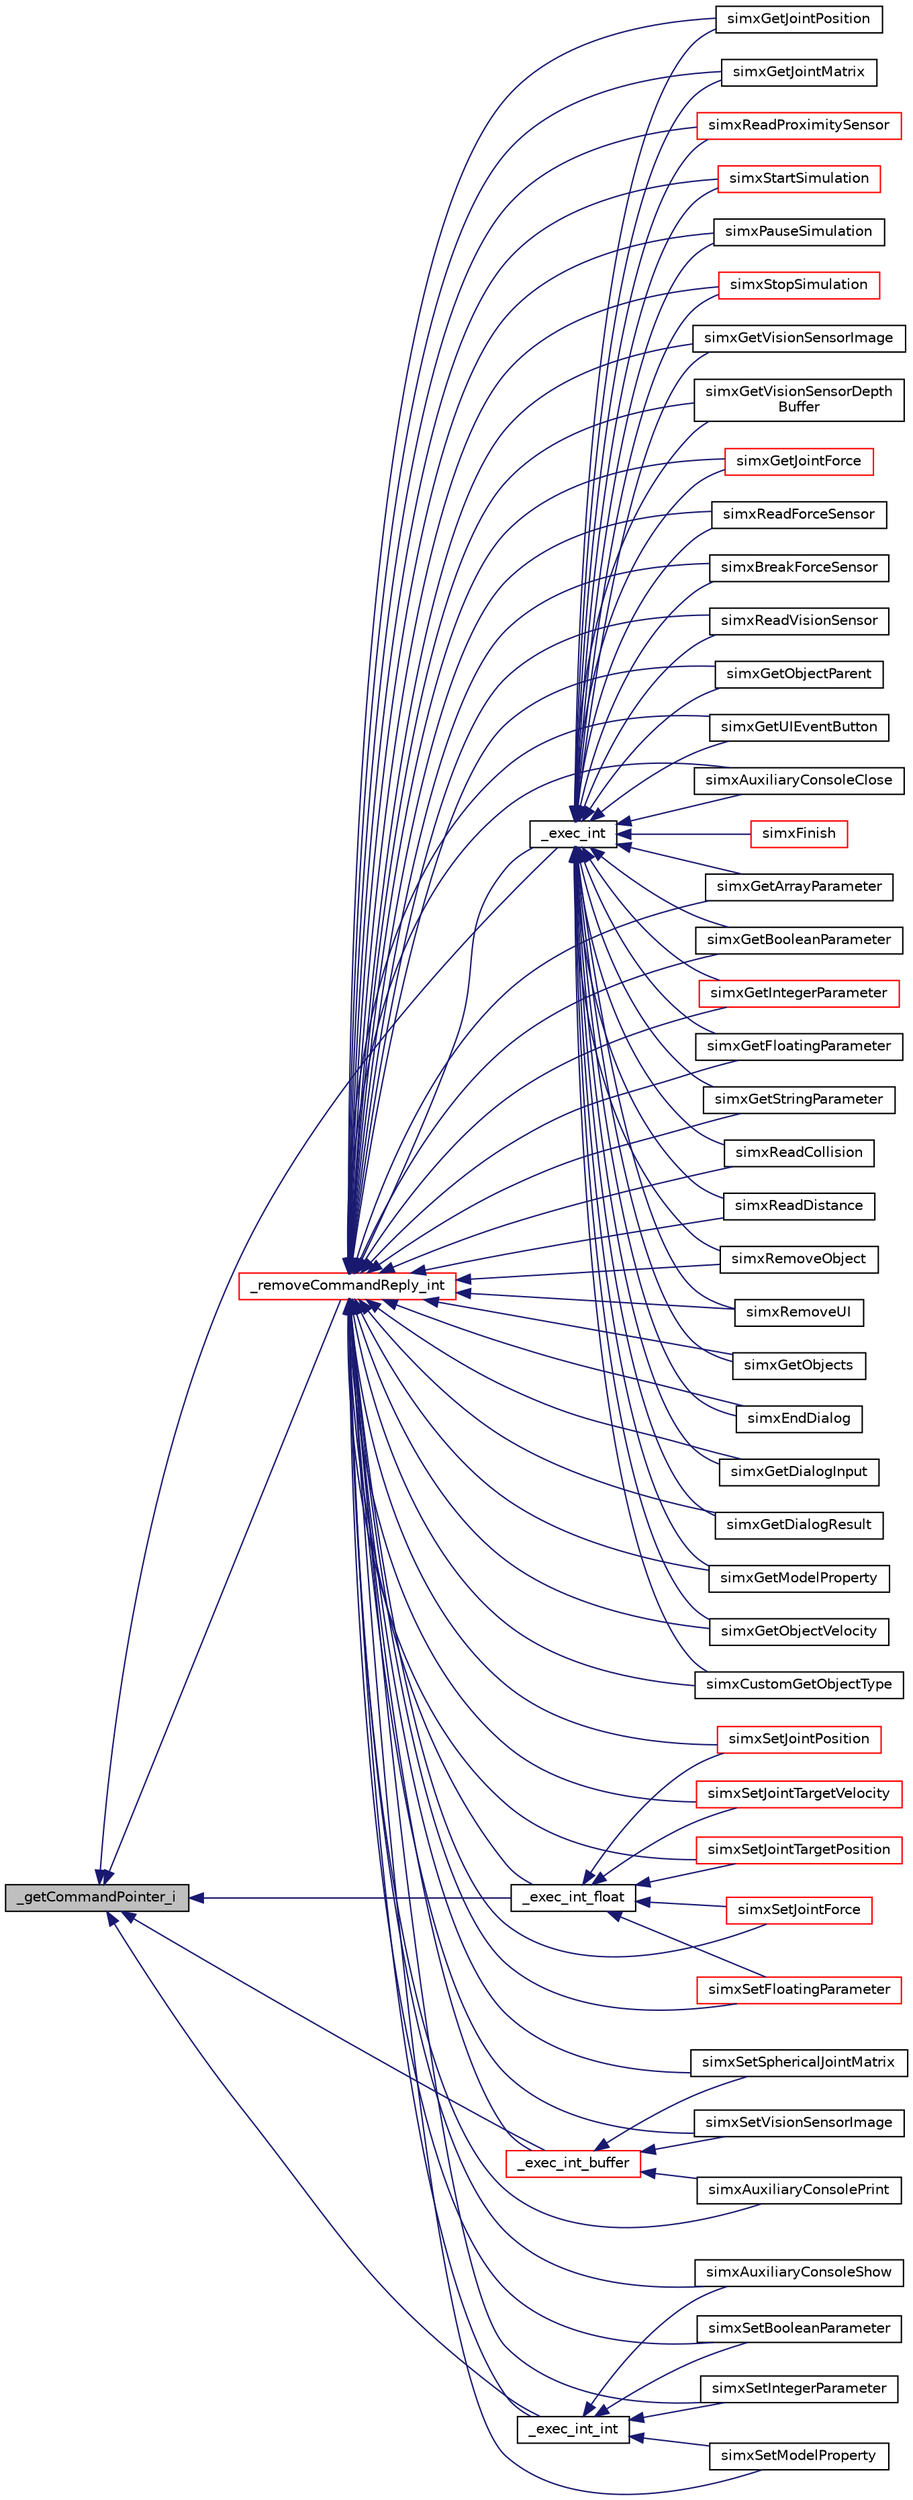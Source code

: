 digraph "_getCommandPointer_i"
{
  edge [fontname="Helvetica",fontsize="10",labelfontname="Helvetica",labelfontsize="10"];
  node [fontname="Helvetica",fontsize="10",shape=record];
  rankdir="LR";
  Node1 [label="_getCommandPointer_i",height=0.2,width=0.4,color="black", fillcolor="grey75", style="filled" fontcolor="black"];
  Node1 -> Node2 [dir="back",color="midnightblue",fontsize="10",style="solid",fontname="Helvetica"];
  Node2 [label="_exec_int",height=0.2,width=0.4,color="black", fillcolor="white", style="filled",URL="$ext_api_8c.html#a3f9fac4b9f89024076034ffa70db1116"];
  Node2 -> Node3 [dir="back",color="midnightblue",fontsize="10",style="solid",fontname="Helvetica"];
  Node3 [label="simxFinish",height=0.2,width=0.4,color="red", fillcolor="white", style="filled",URL="$ext_api_8h.html#a1ef5e6857ae562f0e910d471ea683202"];
  Node2 -> Node4 [dir="back",color="midnightblue",fontsize="10",style="solid",fontname="Helvetica"];
  Node4 [label="simxGetJointPosition",height=0.2,width=0.4,color="black", fillcolor="white", style="filled",URL="$ext_api_8h.html#a3f77419c65e658adf82752d4f51532df"];
  Node2 -> Node5 [dir="back",color="midnightblue",fontsize="10",style="solid",fontname="Helvetica"];
  Node5 [label="simxGetJointMatrix",height=0.2,width=0.4,color="black", fillcolor="white", style="filled",URL="$ext_api_8h.html#a551f5c252fd6bece0b31a961346c5e86"];
  Node2 -> Node6 [dir="back",color="midnightblue",fontsize="10",style="solid",fontname="Helvetica"];
  Node6 [label="simxReadProximitySensor",height=0.2,width=0.4,color="red", fillcolor="white", style="filled",URL="$ext_api_8h.html#a9b28fe7f6137f494fe70c99b9a921293"];
  Node2 -> Node7 [dir="back",color="midnightblue",fontsize="10",style="solid",fontname="Helvetica"];
  Node7 [label="simxStartSimulation",height=0.2,width=0.4,color="red", fillcolor="white", style="filled",URL="$ext_api_8h.html#a0a5aaad500ed97992f72d6b6b18b90ed"];
  Node2 -> Node8 [dir="back",color="midnightblue",fontsize="10",style="solid",fontname="Helvetica"];
  Node8 [label="simxPauseSimulation",height=0.2,width=0.4,color="black", fillcolor="white", style="filled",URL="$ext_api_8h.html#aa26c076bd8b7220e5986f40567b0a243"];
  Node2 -> Node9 [dir="back",color="midnightblue",fontsize="10",style="solid",fontname="Helvetica"];
  Node9 [label="simxStopSimulation",height=0.2,width=0.4,color="red", fillcolor="white", style="filled",URL="$ext_api_8h.html#aba781c23bfffe69b4e130e9be69239b8"];
  Node2 -> Node10 [dir="back",color="midnightblue",fontsize="10",style="solid",fontname="Helvetica"];
  Node10 [label="simxGetVisionSensorImage",height=0.2,width=0.4,color="black", fillcolor="white", style="filled",URL="$ext_api_8h.html#a33cfd89cf377ea515f697732b535e143"];
  Node2 -> Node11 [dir="back",color="midnightblue",fontsize="10",style="solid",fontname="Helvetica"];
  Node11 [label="simxGetVisionSensorDepth\lBuffer",height=0.2,width=0.4,color="black", fillcolor="white", style="filled",URL="$ext_api_8h.html#a7c25ae520b92031fa3fbcc20092f7685"];
  Node2 -> Node12 [dir="back",color="midnightblue",fontsize="10",style="solid",fontname="Helvetica"];
  Node12 [label="simxGetJointForce",height=0.2,width=0.4,color="red", fillcolor="white", style="filled",URL="$ext_api_8h.html#a3bbd74b44a592d70fc94822e74017f4c"];
  Node2 -> Node13 [dir="back",color="midnightblue",fontsize="10",style="solid",fontname="Helvetica"];
  Node13 [label="simxReadForceSensor",height=0.2,width=0.4,color="black", fillcolor="white", style="filled",URL="$ext_api_8h.html#ace3ba1e1784863e91b612eedc8f68c6a"];
  Node2 -> Node14 [dir="back",color="midnightblue",fontsize="10",style="solid",fontname="Helvetica"];
  Node14 [label="simxBreakForceSensor",height=0.2,width=0.4,color="black", fillcolor="white", style="filled",URL="$ext_api_8h.html#ac0b1a57075a8031b5b460ba8e50affff"];
  Node2 -> Node15 [dir="back",color="midnightblue",fontsize="10",style="solid",fontname="Helvetica"];
  Node15 [label="simxReadVisionSensor",height=0.2,width=0.4,color="black", fillcolor="white", style="filled",URL="$ext_api_8h.html#a89f81d7d0d27a9c502458e4b310b414b"];
  Node2 -> Node16 [dir="back",color="midnightblue",fontsize="10",style="solid",fontname="Helvetica"];
  Node16 [label="simxGetObjectParent",height=0.2,width=0.4,color="black", fillcolor="white", style="filled",URL="$ext_api_8h.html#abd1a9c53eced33331711762ff304fd58"];
  Node2 -> Node17 [dir="back",color="midnightblue",fontsize="10",style="solid",fontname="Helvetica"];
  Node17 [label="simxGetUIEventButton",height=0.2,width=0.4,color="black", fillcolor="white", style="filled",URL="$ext_api_8h.html#ad77400e7086119a6c2fa82227dd4d73a"];
  Node2 -> Node18 [dir="back",color="midnightblue",fontsize="10",style="solid",fontname="Helvetica"];
  Node18 [label="simxAuxiliaryConsoleClose",height=0.2,width=0.4,color="black", fillcolor="white", style="filled",URL="$ext_api_8h.html#aeecb5e8eecc5515d62c58ede99949db1"];
  Node2 -> Node19 [dir="back",color="midnightblue",fontsize="10",style="solid",fontname="Helvetica"];
  Node19 [label="simxGetArrayParameter",height=0.2,width=0.4,color="black", fillcolor="white", style="filled",URL="$ext_api_8h.html#a25383da895441191ebb6395799d0c940"];
  Node2 -> Node20 [dir="back",color="midnightblue",fontsize="10",style="solid",fontname="Helvetica"];
  Node20 [label="simxGetBooleanParameter",height=0.2,width=0.4,color="black", fillcolor="white", style="filled",URL="$ext_api_8h.html#aa0bca449fec3a0a926c03483ee515009"];
  Node2 -> Node21 [dir="back",color="midnightblue",fontsize="10",style="solid",fontname="Helvetica"];
  Node21 [label="simxGetIntegerParameter",height=0.2,width=0.4,color="red", fillcolor="white", style="filled",URL="$ext_api_8h.html#ad09000e94182744bce4c408dc00b2775"];
  Node2 -> Node22 [dir="back",color="midnightblue",fontsize="10",style="solid",fontname="Helvetica"];
  Node22 [label="simxGetFloatingParameter",height=0.2,width=0.4,color="black", fillcolor="white", style="filled",URL="$ext_api_8h.html#a2b0c867e34e487f208d24d8b034e29e9"];
  Node2 -> Node23 [dir="back",color="midnightblue",fontsize="10",style="solid",fontname="Helvetica"];
  Node23 [label="simxGetStringParameter",height=0.2,width=0.4,color="black", fillcolor="white", style="filled",URL="$ext_api_8h.html#a675f71f1e8a8216aa9eb62459cd79eea"];
  Node2 -> Node24 [dir="back",color="midnightblue",fontsize="10",style="solid",fontname="Helvetica"];
  Node24 [label="simxReadCollision",height=0.2,width=0.4,color="black", fillcolor="white", style="filled",URL="$ext_api_8h.html#a7a043b50b10c706144f5feca70ee0ff3"];
  Node2 -> Node25 [dir="back",color="midnightblue",fontsize="10",style="solid",fontname="Helvetica"];
  Node25 [label="simxReadDistance",height=0.2,width=0.4,color="black", fillcolor="white", style="filled",URL="$ext_api_8h.html#ab90ecb33d809b9cc76fa3d705ed27ef4"];
  Node2 -> Node26 [dir="back",color="midnightblue",fontsize="10",style="solid",fontname="Helvetica"];
  Node26 [label="simxRemoveObject",height=0.2,width=0.4,color="black", fillcolor="white", style="filled",URL="$ext_api_8h.html#a1d80e223044e1e3f5439c168cf02d744"];
  Node2 -> Node27 [dir="back",color="midnightblue",fontsize="10",style="solid",fontname="Helvetica"];
  Node27 [label="simxRemoveUI",height=0.2,width=0.4,color="black", fillcolor="white", style="filled",URL="$ext_api_8h.html#a1d223af40c6754cb5d0b6dd272edc4a5"];
  Node2 -> Node28 [dir="back",color="midnightblue",fontsize="10",style="solid",fontname="Helvetica"];
  Node28 [label="simxGetObjects",height=0.2,width=0.4,color="black", fillcolor="white", style="filled",URL="$ext_api_8h.html#af16a2c26c4b5efc3dbab4d48304a3731"];
  Node2 -> Node29 [dir="back",color="midnightblue",fontsize="10",style="solid",fontname="Helvetica"];
  Node29 [label="simxEndDialog",height=0.2,width=0.4,color="black", fillcolor="white", style="filled",URL="$ext_api_8h.html#acbfb40d4da2c95f611a6efd3bf30c167"];
  Node2 -> Node30 [dir="back",color="midnightblue",fontsize="10",style="solid",fontname="Helvetica"];
  Node30 [label="simxGetDialogInput",height=0.2,width=0.4,color="black", fillcolor="white", style="filled",URL="$ext_api_8h.html#a3ff9ba67be6ae25b7d0b87f60832b736"];
  Node2 -> Node31 [dir="back",color="midnightblue",fontsize="10",style="solid",fontname="Helvetica"];
  Node31 [label="simxGetDialogResult",height=0.2,width=0.4,color="black", fillcolor="white", style="filled",URL="$ext_api_8h.html#a8122b1484ab783c453079ff2c118a510"];
  Node2 -> Node32 [dir="back",color="midnightblue",fontsize="10",style="solid",fontname="Helvetica"];
  Node32 [label="simxGetModelProperty",height=0.2,width=0.4,color="black", fillcolor="white", style="filled",URL="$ext_api_8h.html#af2c70dd81635aebb4abe524f934eb986"];
  Node2 -> Node33 [dir="back",color="midnightblue",fontsize="10",style="solid",fontname="Helvetica"];
  Node33 [label="simxGetObjectVelocity",height=0.2,width=0.4,color="black", fillcolor="white", style="filled",URL="$ext_api_8h.html#a0a3bf42bac51f9d1a3f53bc93607c0fc"];
  Node2 -> Node34 [dir="back",color="midnightblue",fontsize="10",style="solid",fontname="Helvetica"];
  Node34 [label="simxCustomGetObjectType",height=0.2,width=0.4,color="black", fillcolor="white", style="filled",URL="$ext_api_custom_8h.html#a3aa189891df9259773dd511c54d13d20"];
  Node1 -> Node35 [dir="back",color="midnightblue",fontsize="10",style="solid",fontname="Helvetica"];
  Node35 [label="_exec_int_int",height=0.2,width=0.4,color="black", fillcolor="white", style="filled",URL="$ext_api_8c.html#ac38cf11e1170dd061d6755bd73012edf"];
  Node35 -> Node36 [dir="back",color="midnightblue",fontsize="10",style="solid",fontname="Helvetica"];
  Node36 [label="simxAuxiliaryConsoleShow",height=0.2,width=0.4,color="black", fillcolor="white", style="filled",URL="$ext_api_8h.html#a8052b6077528d7f6d9c822a95a7e6eab"];
  Node35 -> Node37 [dir="back",color="midnightblue",fontsize="10",style="solid",fontname="Helvetica"];
  Node37 [label="simxSetBooleanParameter",height=0.2,width=0.4,color="black", fillcolor="white", style="filled",URL="$ext_api_8h.html#a365801024c91e785eed0f2074807832b"];
  Node35 -> Node38 [dir="back",color="midnightblue",fontsize="10",style="solid",fontname="Helvetica"];
  Node38 [label="simxSetIntegerParameter",height=0.2,width=0.4,color="black", fillcolor="white", style="filled",URL="$ext_api_8h.html#a5ef34ab73e8a45b1f2451d447450bc92"];
  Node35 -> Node39 [dir="back",color="midnightblue",fontsize="10",style="solid",fontname="Helvetica"];
  Node39 [label="simxSetModelProperty",height=0.2,width=0.4,color="black", fillcolor="white", style="filled",URL="$ext_api_8h.html#acfb016b71e1a1b0e402dae614aae4231"];
  Node1 -> Node40 [dir="back",color="midnightblue",fontsize="10",style="solid",fontname="Helvetica"];
  Node40 [label="_exec_int_float",height=0.2,width=0.4,color="black", fillcolor="white", style="filled",URL="$ext_api_8c.html#a4d1f15efbb05ebc04a8431b0f47dfe97"];
  Node40 -> Node41 [dir="back",color="midnightblue",fontsize="10",style="solid",fontname="Helvetica"];
  Node41 [label="simxSetJointPosition",height=0.2,width=0.4,color="red", fillcolor="white", style="filled",URL="$ext_api_8h.html#a6e0bea6a30fd767c929509660d6112a5"];
  Node40 -> Node42 [dir="back",color="midnightblue",fontsize="10",style="solid",fontname="Helvetica"];
  Node42 [label="simxSetJointTargetVelocity",height=0.2,width=0.4,color="red", fillcolor="white", style="filled",URL="$ext_api_8h.html#a8d7b89565d4459851749a52e7b791663"];
  Node40 -> Node43 [dir="back",color="midnightblue",fontsize="10",style="solid",fontname="Helvetica"];
  Node43 [label="simxSetJointTargetPosition",height=0.2,width=0.4,color="red", fillcolor="white", style="filled",URL="$ext_api_8h.html#a3da22c2602c9e94fce46b1bfd122557b"];
  Node40 -> Node44 [dir="back",color="midnightblue",fontsize="10",style="solid",fontname="Helvetica"];
  Node44 [label="simxSetJointForce",height=0.2,width=0.4,color="red", fillcolor="white", style="filled",URL="$ext_api_8h.html#aa379b99eee42323823f85bb5655ef447"];
  Node40 -> Node45 [dir="back",color="midnightblue",fontsize="10",style="solid",fontname="Helvetica"];
  Node45 [label="simxSetFloatingParameter",height=0.2,width=0.4,color="red", fillcolor="white", style="filled",URL="$ext_api_8h.html#ad6940058bac12c27af680d2aaf5db13e"];
  Node1 -> Node46 [dir="back",color="midnightblue",fontsize="10",style="solid",fontname="Helvetica"];
  Node46 [label="_exec_int_buffer",height=0.2,width=0.4,color="red", fillcolor="white", style="filled",URL="$ext_api_8c.html#aa45d3ce06ddc5671219e14edde3e8c1a"];
  Node46 -> Node47 [dir="back",color="midnightblue",fontsize="10",style="solid",fontname="Helvetica"];
  Node47 [label="simxSetSphericalJointMatrix",height=0.2,width=0.4,color="black", fillcolor="white", style="filled",URL="$ext_api_8h.html#aceffe83d72c782721e37fe5f9c6674f2"];
  Node46 -> Node48 [dir="back",color="midnightblue",fontsize="10",style="solid",fontname="Helvetica"];
  Node48 [label="simxSetVisionSensorImage",height=0.2,width=0.4,color="black", fillcolor="white", style="filled",URL="$ext_api_8h.html#ac77fb94bfa16740a83a381f2800e0079"];
  Node46 -> Node49 [dir="back",color="midnightblue",fontsize="10",style="solid",fontname="Helvetica"];
  Node49 [label="simxAuxiliaryConsolePrint",height=0.2,width=0.4,color="black", fillcolor="white", style="filled",URL="$ext_api_8h.html#a948db12aa34f63e300bf1de7a1d89e45"];
  Node1 -> Node50 [dir="back",color="midnightblue",fontsize="10",style="solid",fontname="Helvetica"];
  Node50 [label="_removeCommandReply_int",height=0.2,width=0.4,color="red", fillcolor="white", style="filled",URL="$ext_api_8c.html#a51441ce82ffdbca72699e159ead28822"];
  Node50 -> Node2 [dir="back",color="midnightblue",fontsize="10",style="solid",fontname="Helvetica"];
  Node50 -> Node35 [dir="back",color="midnightblue",fontsize="10",style="solid",fontname="Helvetica"];
  Node50 -> Node40 [dir="back",color="midnightblue",fontsize="10",style="solid",fontname="Helvetica"];
  Node50 -> Node46 [dir="back",color="midnightblue",fontsize="10",style="solid",fontname="Helvetica"];
  Node50 -> Node4 [dir="back",color="midnightblue",fontsize="10",style="solid",fontname="Helvetica"];
  Node50 -> Node41 [dir="back",color="midnightblue",fontsize="10",style="solid",fontname="Helvetica"];
  Node50 -> Node5 [dir="back",color="midnightblue",fontsize="10",style="solid",fontname="Helvetica"];
  Node50 -> Node47 [dir="back",color="midnightblue",fontsize="10",style="solid",fontname="Helvetica"];
  Node50 -> Node42 [dir="back",color="midnightblue",fontsize="10",style="solid",fontname="Helvetica"];
  Node50 -> Node43 [dir="back",color="midnightblue",fontsize="10",style="solid",fontname="Helvetica"];
  Node50 -> Node6 [dir="back",color="midnightblue",fontsize="10",style="solid",fontname="Helvetica"];
  Node50 -> Node7 [dir="back",color="midnightblue",fontsize="10",style="solid",fontname="Helvetica"];
  Node50 -> Node8 [dir="back",color="midnightblue",fontsize="10",style="solid",fontname="Helvetica"];
  Node50 -> Node9 [dir="back",color="midnightblue",fontsize="10",style="solid",fontname="Helvetica"];
  Node50 -> Node10 [dir="back",color="midnightblue",fontsize="10",style="solid",fontname="Helvetica"];
  Node50 -> Node48 [dir="back",color="midnightblue",fontsize="10",style="solid",fontname="Helvetica"];
  Node50 -> Node11 [dir="back",color="midnightblue",fontsize="10",style="solid",fontname="Helvetica"];
  Node50 -> Node12 [dir="back",color="midnightblue",fontsize="10",style="solid",fontname="Helvetica"];
  Node50 -> Node44 [dir="back",color="midnightblue",fontsize="10",style="solid",fontname="Helvetica"];
  Node50 -> Node13 [dir="back",color="midnightblue",fontsize="10",style="solid",fontname="Helvetica"];
  Node50 -> Node14 [dir="back",color="midnightblue",fontsize="10",style="solid",fontname="Helvetica"];
  Node50 -> Node15 [dir="back",color="midnightblue",fontsize="10",style="solid",fontname="Helvetica"];
  Node50 -> Node16 [dir="back",color="midnightblue",fontsize="10",style="solid",fontname="Helvetica"];
  Node50 -> Node17 [dir="back",color="midnightblue",fontsize="10",style="solid",fontname="Helvetica"];
  Node50 -> Node18 [dir="back",color="midnightblue",fontsize="10",style="solid",fontname="Helvetica"];
  Node50 -> Node49 [dir="back",color="midnightblue",fontsize="10",style="solid",fontname="Helvetica"];
  Node50 -> Node36 [dir="back",color="midnightblue",fontsize="10",style="solid",fontname="Helvetica"];
  Node50 -> Node19 [dir="back",color="midnightblue",fontsize="10",style="solid",fontname="Helvetica"];
  Node50 -> Node20 [dir="back",color="midnightblue",fontsize="10",style="solid",fontname="Helvetica"];
  Node50 -> Node37 [dir="back",color="midnightblue",fontsize="10",style="solid",fontname="Helvetica"];
  Node50 -> Node21 [dir="back",color="midnightblue",fontsize="10",style="solid",fontname="Helvetica"];
  Node50 -> Node38 [dir="back",color="midnightblue",fontsize="10",style="solid",fontname="Helvetica"];
  Node50 -> Node22 [dir="back",color="midnightblue",fontsize="10",style="solid",fontname="Helvetica"];
  Node50 -> Node45 [dir="back",color="midnightblue",fontsize="10",style="solid",fontname="Helvetica"];
  Node50 -> Node23 [dir="back",color="midnightblue",fontsize="10",style="solid",fontname="Helvetica"];
  Node50 -> Node24 [dir="back",color="midnightblue",fontsize="10",style="solid",fontname="Helvetica"];
  Node50 -> Node25 [dir="back",color="midnightblue",fontsize="10",style="solid",fontname="Helvetica"];
  Node50 -> Node26 [dir="back",color="midnightblue",fontsize="10",style="solid",fontname="Helvetica"];
  Node50 -> Node27 [dir="back",color="midnightblue",fontsize="10",style="solid",fontname="Helvetica"];
  Node50 -> Node28 [dir="back",color="midnightblue",fontsize="10",style="solid",fontname="Helvetica"];
  Node50 -> Node29 [dir="back",color="midnightblue",fontsize="10",style="solid",fontname="Helvetica"];
  Node50 -> Node30 [dir="back",color="midnightblue",fontsize="10",style="solid",fontname="Helvetica"];
  Node50 -> Node31 [dir="back",color="midnightblue",fontsize="10",style="solid",fontname="Helvetica"];
  Node50 -> Node32 [dir="back",color="midnightblue",fontsize="10",style="solid",fontname="Helvetica"];
  Node50 -> Node39 [dir="back",color="midnightblue",fontsize="10",style="solid",fontname="Helvetica"];
  Node50 -> Node33 [dir="back",color="midnightblue",fontsize="10",style="solid",fontname="Helvetica"];
  Node50 -> Node34 [dir="back",color="midnightblue",fontsize="10",style="solid",fontname="Helvetica"];
}
